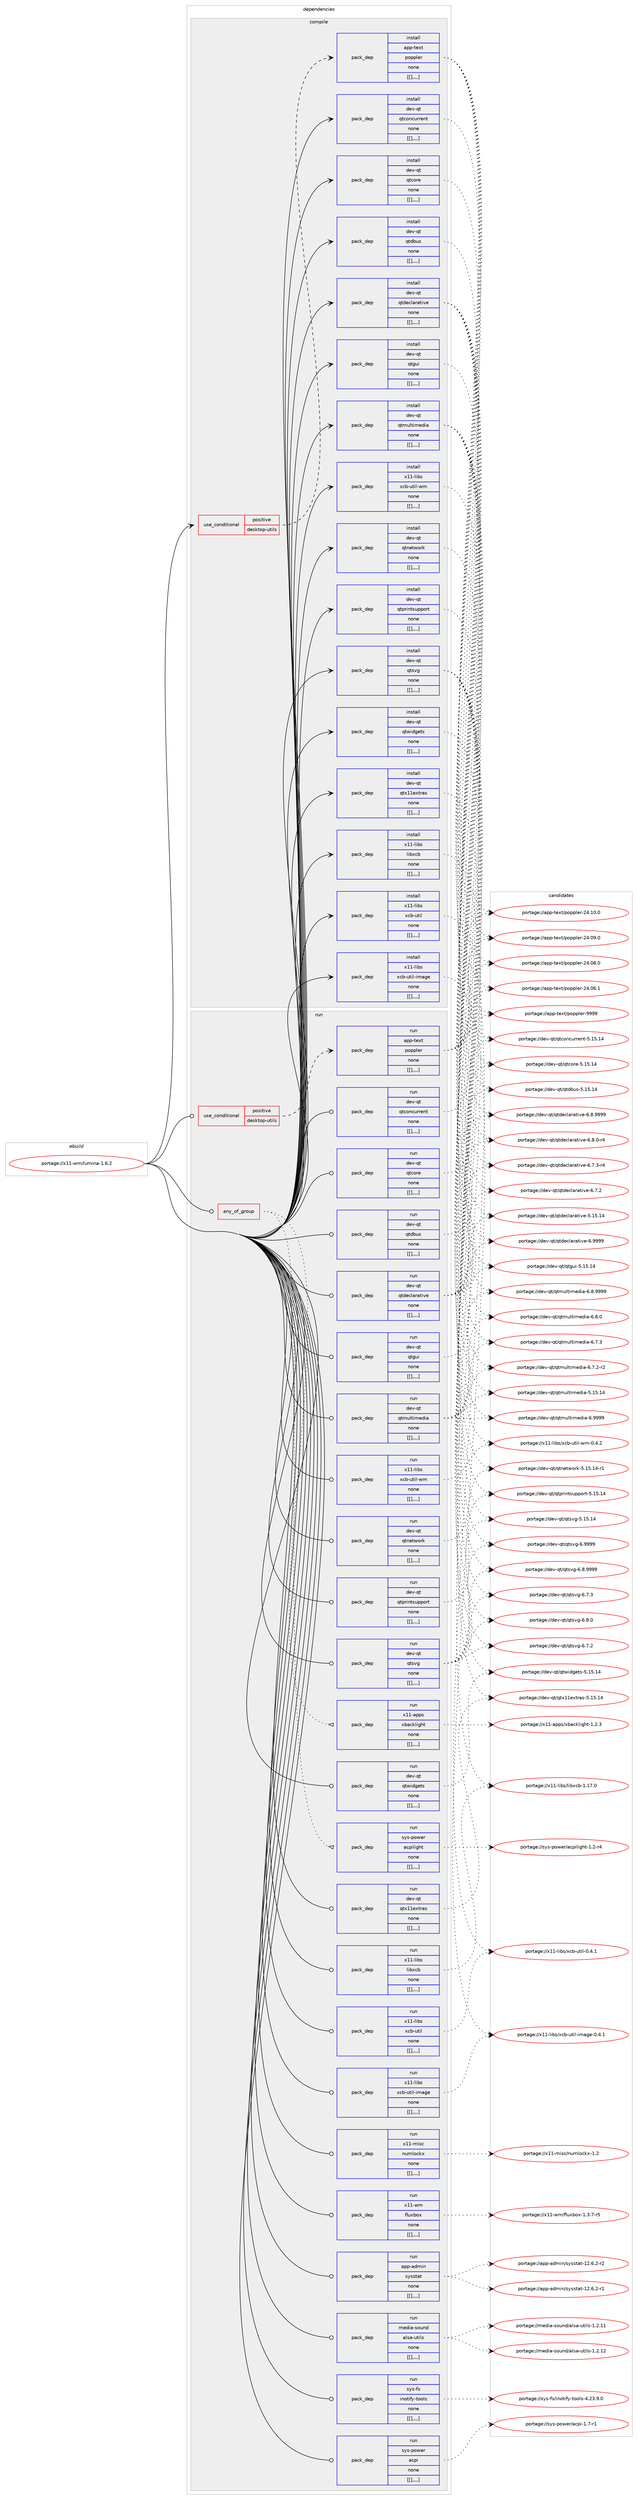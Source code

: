 digraph prolog {

# *************
# Graph options
# *************

newrank=true;
concentrate=true;
compound=true;
graph [rankdir=LR,fontname=Helvetica,fontsize=10,ranksep=1.5];#, ranksep=2.5, nodesep=0.2];
edge  [arrowhead=vee];
node  [fontname=Helvetica,fontsize=10];

# **********
# The ebuild
# **********

subgraph cluster_leftcol {
color=gray;
label=<<i>ebuild</i>>;
id [label="portage://x11-wm/lumina-1.6.2", color=red, width=4, href="../x11-wm/lumina-1.6.2.svg"];
}

# ****************
# The dependencies
# ****************

subgraph cluster_midcol {
color=gray;
label=<<i>dependencies</i>>;
subgraph cluster_compile {
fillcolor="#eeeeee";
style=filled;
label=<<i>compile</i>>;
subgraph cond130686 {
dependency493254 [label=<<TABLE BORDER="0" CELLBORDER="1" CELLSPACING="0" CELLPADDING="4"><TR><TD ROWSPAN="3" CELLPADDING="10">use_conditional</TD></TR><TR><TD>positive</TD></TR><TR><TD>desktop-utils</TD></TR></TABLE>>, shape=none, color=red];
subgraph pack358864 {
dependency493280 [label=<<TABLE BORDER="0" CELLBORDER="1" CELLSPACING="0" CELLPADDING="4" WIDTH="220"><TR><TD ROWSPAN="6" CELLPADDING="30">pack_dep</TD></TR><TR><TD WIDTH="110">install</TD></TR><TR><TD>app-text</TD></TR><TR><TD>poppler</TD></TR><TR><TD>none</TD></TR><TR><TD>[[],,,,]</TD></TR></TABLE>>, shape=none, color=blue];
}
dependency493254:e -> dependency493280:w [weight=20,style="dashed",arrowhead="vee"];
}
id:e -> dependency493254:w [weight=20,style="solid",arrowhead="vee"];
subgraph pack358875 {
dependency493311 [label=<<TABLE BORDER="0" CELLBORDER="1" CELLSPACING="0" CELLPADDING="4" WIDTH="220"><TR><TD ROWSPAN="6" CELLPADDING="30">pack_dep</TD></TR><TR><TD WIDTH="110">install</TD></TR><TR><TD>dev-qt</TD></TR><TR><TD>qtconcurrent</TD></TR><TR><TD>none</TD></TR><TR><TD>[[],,,,]</TD></TR></TABLE>>, shape=none, color=blue];
}
id:e -> dependency493311:w [weight=20,style="solid",arrowhead="vee"];
subgraph pack358890 {
dependency493316 [label=<<TABLE BORDER="0" CELLBORDER="1" CELLSPACING="0" CELLPADDING="4" WIDTH="220"><TR><TD ROWSPAN="6" CELLPADDING="30">pack_dep</TD></TR><TR><TD WIDTH="110">install</TD></TR><TR><TD>dev-qt</TD></TR><TR><TD>qtcore</TD></TR><TR><TD>none</TD></TR><TR><TD>[[],,,,]</TD></TR></TABLE>>, shape=none, color=blue];
}
id:e -> dependency493316:w [weight=20,style="solid",arrowhead="vee"];
subgraph pack358893 {
dependency493333 [label=<<TABLE BORDER="0" CELLBORDER="1" CELLSPACING="0" CELLPADDING="4" WIDTH="220"><TR><TD ROWSPAN="6" CELLPADDING="30">pack_dep</TD></TR><TR><TD WIDTH="110">install</TD></TR><TR><TD>dev-qt</TD></TR><TR><TD>qtdbus</TD></TR><TR><TD>none</TD></TR><TR><TD>[[],,,,]</TD></TR></TABLE>>, shape=none, color=blue];
}
id:e -> dependency493333:w [weight=20,style="solid",arrowhead="vee"];
subgraph pack358906 {
dependency493336 [label=<<TABLE BORDER="0" CELLBORDER="1" CELLSPACING="0" CELLPADDING="4" WIDTH="220"><TR><TD ROWSPAN="6" CELLPADDING="30">pack_dep</TD></TR><TR><TD WIDTH="110">install</TD></TR><TR><TD>dev-qt</TD></TR><TR><TD>qtdeclarative</TD></TR><TR><TD>none</TD></TR><TR><TD>[[],,,,]</TD></TR></TABLE>>, shape=none, color=blue];
}
id:e -> dependency493336:w [weight=20,style="solid",arrowhead="vee"];
subgraph pack358933 {
dependency493395 [label=<<TABLE BORDER="0" CELLBORDER="1" CELLSPACING="0" CELLPADDING="4" WIDTH="220"><TR><TD ROWSPAN="6" CELLPADDING="30">pack_dep</TD></TR><TR><TD WIDTH="110">install</TD></TR><TR><TD>dev-qt</TD></TR><TR><TD>qtgui</TD></TR><TR><TD>none</TD></TR><TR><TD>[[],,,,]</TD></TR></TABLE>>, shape=none, color=blue];
}
id:e -> dependency493395:w [weight=20,style="solid",arrowhead="vee"];
subgraph pack358949 {
dependency493399 [label=<<TABLE BORDER="0" CELLBORDER="1" CELLSPACING="0" CELLPADDING="4" WIDTH="220"><TR><TD ROWSPAN="6" CELLPADDING="30">pack_dep</TD></TR><TR><TD WIDTH="110">install</TD></TR><TR><TD>dev-qt</TD></TR><TR><TD>qtmultimedia</TD></TR><TR><TD>none</TD></TR><TR><TD>[[],,,,]</TD></TR></TABLE>>, shape=none, color=blue];
}
id:e -> dependency493399:w [weight=20,style="solid",arrowhead="vee"];
subgraph pack358986 {
dependency493491 [label=<<TABLE BORDER="0" CELLBORDER="1" CELLSPACING="0" CELLPADDING="4" WIDTH="220"><TR><TD ROWSPAN="6" CELLPADDING="30">pack_dep</TD></TR><TR><TD WIDTH="110">install</TD></TR><TR><TD>dev-qt</TD></TR><TR><TD>qtnetwork</TD></TR><TR><TD>none</TD></TR><TR><TD>[[],,,,]</TD></TR></TABLE>>, shape=none, color=blue];
}
id:e -> dependency493491:w [weight=20,style="solid",arrowhead="vee"];
subgraph pack359042 {
dependency493548 [label=<<TABLE BORDER="0" CELLBORDER="1" CELLSPACING="0" CELLPADDING="4" WIDTH="220"><TR><TD ROWSPAN="6" CELLPADDING="30">pack_dep</TD></TR><TR><TD WIDTH="110">install</TD></TR><TR><TD>dev-qt</TD></TR><TR><TD>qtprintsupport</TD></TR><TR><TD>none</TD></TR><TR><TD>[[],,,,]</TD></TR></TABLE>>, shape=none, color=blue];
}
id:e -> dependency493548:w [weight=20,style="solid",arrowhead="vee"];
subgraph pack359062 {
dependency493551 [label=<<TABLE BORDER="0" CELLBORDER="1" CELLSPACING="0" CELLPADDING="4" WIDTH="220"><TR><TD ROWSPAN="6" CELLPADDING="30">pack_dep</TD></TR><TR><TD WIDTH="110">install</TD></TR><TR><TD>dev-qt</TD></TR><TR><TD>qtsvg</TD></TR><TR><TD>none</TD></TR><TR><TD>[[],,,,]</TD></TR></TABLE>>, shape=none, color=blue];
}
id:e -> dependency493551:w [weight=20,style="solid",arrowhead="vee"];
subgraph pack359082 {
dependency493584 [label=<<TABLE BORDER="0" CELLBORDER="1" CELLSPACING="0" CELLPADDING="4" WIDTH="220"><TR><TD ROWSPAN="6" CELLPADDING="30">pack_dep</TD></TR><TR><TD WIDTH="110">install</TD></TR><TR><TD>dev-qt</TD></TR><TR><TD>qtwidgets</TD></TR><TR><TD>none</TD></TR><TR><TD>[[],,,,]</TD></TR></TABLE>>, shape=none, color=blue];
}
id:e -> dependency493584:w [weight=20,style="solid",arrowhead="vee"];
subgraph pack359104 {
dependency493635 [label=<<TABLE BORDER="0" CELLBORDER="1" CELLSPACING="0" CELLPADDING="4" WIDTH="220"><TR><TD ROWSPAN="6" CELLPADDING="30">pack_dep</TD></TR><TR><TD WIDTH="110">install</TD></TR><TR><TD>dev-qt</TD></TR><TR><TD>qtx11extras</TD></TR><TR><TD>none</TD></TR><TR><TD>[[],,,,]</TD></TR></TABLE>>, shape=none, color=blue];
}
id:e -> dependency493635:w [weight=20,style="solid",arrowhead="vee"];
subgraph pack359133 {
dependency493689 [label=<<TABLE BORDER="0" CELLBORDER="1" CELLSPACING="0" CELLPADDING="4" WIDTH="220"><TR><TD ROWSPAN="6" CELLPADDING="30">pack_dep</TD></TR><TR><TD WIDTH="110">install</TD></TR><TR><TD>x11-libs</TD></TR><TR><TD>libxcb</TD></TR><TR><TD>none</TD></TR><TR><TD>[[],,,,]</TD></TR></TABLE>>, shape=none, color=blue];
}
id:e -> dependency493689:w [weight=20,style="solid",arrowhead="vee"];
subgraph pack359171 {
dependency493711 [label=<<TABLE BORDER="0" CELLBORDER="1" CELLSPACING="0" CELLPADDING="4" WIDTH="220"><TR><TD ROWSPAN="6" CELLPADDING="30">pack_dep</TD></TR><TR><TD WIDTH="110">install</TD></TR><TR><TD>x11-libs</TD></TR><TR><TD>xcb-util</TD></TR><TR><TD>none</TD></TR><TR><TD>[[],,,,]</TD></TR></TABLE>>, shape=none, color=blue];
}
id:e -> dependency493711:w [weight=20,style="solid",arrowhead="vee"];
subgraph pack359173 {
dependency493715 [label=<<TABLE BORDER="0" CELLBORDER="1" CELLSPACING="0" CELLPADDING="4" WIDTH="220"><TR><TD ROWSPAN="6" CELLPADDING="30">pack_dep</TD></TR><TR><TD WIDTH="110">install</TD></TR><TR><TD>x11-libs</TD></TR><TR><TD>xcb-util-image</TD></TR><TR><TD>none</TD></TR><TR><TD>[[],,,,]</TD></TR></TABLE>>, shape=none, color=blue];
}
id:e -> dependency493715:w [weight=20,style="solid",arrowhead="vee"];
subgraph pack359196 {
dependency493766 [label=<<TABLE BORDER="0" CELLBORDER="1" CELLSPACING="0" CELLPADDING="4" WIDTH="220"><TR><TD ROWSPAN="6" CELLPADDING="30">pack_dep</TD></TR><TR><TD WIDTH="110">install</TD></TR><TR><TD>x11-libs</TD></TR><TR><TD>xcb-util-wm</TD></TR><TR><TD>none</TD></TR><TR><TD>[[],,,,]</TD></TR></TABLE>>, shape=none, color=blue];
}
id:e -> dependency493766:w [weight=20,style="solid",arrowhead="vee"];
}
subgraph cluster_compileandrun {
fillcolor="#eeeeee";
style=filled;
label=<<i>compile and run</i>>;
}
subgraph cluster_run {
fillcolor="#eeeeee";
style=filled;
label=<<i>run</i>>;
subgraph any3477 {
dependency493793 [label=<<TABLE BORDER="0" CELLBORDER="1" CELLSPACING="0" CELLPADDING="4"><TR><TD CELLPADDING="10">any_of_group</TD></TR></TABLE>>, shape=none, color=red];subgraph pack359232 {
dependency493798 [label=<<TABLE BORDER="0" CELLBORDER="1" CELLSPACING="0" CELLPADDING="4" WIDTH="220"><TR><TD ROWSPAN="6" CELLPADDING="30">pack_dep</TD></TR><TR><TD WIDTH="110">run</TD></TR><TR><TD>x11-apps</TD></TR><TR><TD>xbacklight</TD></TR><TR><TD>none</TD></TR><TR><TD>[[],,,,]</TD></TR></TABLE>>, shape=none, color=blue];
}
dependency493793:e -> dependency493798:w [weight=20,style="dotted",arrowhead="oinv"];
subgraph pack359254 {
dependency493841 [label=<<TABLE BORDER="0" CELLBORDER="1" CELLSPACING="0" CELLPADDING="4" WIDTH="220"><TR><TD ROWSPAN="6" CELLPADDING="30">pack_dep</TD></TR><TR><TD WIDTH="110">run</TD></TR><TR><TD>sys-power</TD></TR><TR><TD>acpilight</TD></TR><TR><TD>none</TD></TR><TR><TD>[[],,,,]</TD></TR></TABLE>>, shape=none, color=blue];
}
dependency493793:e -> dependency493841:w [weight=20,style="dotted",arrowhead="oinv"];
}
id:e -> dependency493793:w [weight=20,style="solid",arrowhead="odot"];
subgraph cond130885 {
dependency493929 [label=<<TABLE BORDER="0" CELLBORDER="1" CELLSPACING="0" CELLPADDING="4"><TR><TD ROWSPAN="3" CELLPADDING="10">use_conditional</TD></TR><TR><TD>positive</TD></TR><TR><TD>desktop-utils</TD></TR></TABLE>>, shape=none, color=red];
subgraph pack359358 {
dependency493997 [label=<<TABLE BORDER="0" CELLBORDER="1" CELLSPACING="0" CELLPADDING="4" WIDTH="220"><TR><TD ROWSPAN="6" CELLPADDING="30">pack_dep</TD></TR><TR><TD WIDTH="110">run</TD></TR><TR><TD>app-text</TD></TR><TR><TD>poppler</TD></TR><TR><TD>none</TD></TR><TR><TD>[[],,,,]</TD></TR></TABLE>>, shape=none, color=blue];
}
dependency493929:e -> dependency493997:w [weight=20,style="dashed",arrowhead="vee"];
}
id:e -> dependency493929:w [weight=20,style="solid",arrowhead="odot"];
subgraph pack359411 {
dependency494070 [label=<<TABLE BORDER="0" CELLBORDER="1" CELLSPACING="0" CELLPADDING="4" WIDTH="220"><TR><TD ROWSPAN="6" CELLPADDING="30">pack_dep</TD></TR><TR><TD WIDTH="110">run</TD></TR><TR><TD>app-admin</TD></TR><TR><TD>sysstat</TD></TR><TR><TD>none</TD></TR><TR><TD>[[],,,,]</TD></TR></TABLE>>, shape=none, color=blue];
}
id:e -> dependency494070:w [weight=20,style="solid",arrowhead="odot"];
subgraph pack359449 {
dependency494097 [label=<<TABLE BORDER="0" CELLBORDER="1" CELLSPACING="0" CELLPADDING="4" WIDTH="220"><TR><TD ROWSPAN="6" CELLPADDING="30">pack_dep</TD></TR><TR><TD WIDTH="110">run</TD></TR><TR><TD>dev-qt</TD></TR><TR><TD>qtconcurrent</TD></TR><TR><TD>none</TD></TR><TR><TD>[[],,,,]</TD></TR></TABLE>>, shape=none, color=blue];
}
id:e -> dependency494097:w [weight=20,style="solid",arrowhead="odot"];
subgraph pack359488 {
dependency494165 [label=<<TABLE BORDER="0" CELLBORDER="1" CELLSPACING="0" CELLPADDING="4" WIDTH="220"><TR><TD ROWSPAN="6" CELLPADDING="30">pack_dep</TD></TR><TR><TD WIDTH="110">run</TD></TR><TR><TD>dev-qt</TD></TR><TR><TD>qtcore</TD></TR><TR><TD>none</TD></TR><TR><TD>[[],,,,]</TD></TR></TABLE>>, shape=none, color=blue];
}
id:e -> dependency494165:w [weight=20,style="solid",arrowhead="odot"];
subgraph pack359565 {
dependency494268 [label=<<TABLE BORDER="0" CELLBORDER="1" CELLSPACING="0" CELLPADDING="4" WIDTH="220"><TR><TD ROWSPAN="6" CELLPADDING="30">pack_dep</TD></TR><TR><TD WIDTH="110">run</TD></TR><TR><TD>dev-qt</TD></TR><TR><TD>qtdbus</TD></TR><TR><TD>none</TD></TR><TR><TD>[[],,,,]</TD></TR></TABLE>>, shape=none, color=blue];
}
id:e -> dependency494268:w [weight=20,style="solid",arrowhead="odot"];
subgraph pack359604 {
dependency494334 [label=<<TABLE BORDER="0" CELLBORDER="1" CELLSPACING="0" CELLPADDING="4" WIDTH="220"><TR><TD ROWSPAN="6" CELLPADDING="30">pack_dep</TD></TR><TR><TD WIDTH="110">run</TD></TR><TR><TD>dev-qt</TD></TR><TR><TD>qtdeclarative</TD></TR><TR><TD>none</TD></TR><TR><TD>[[],,,,]</TD></TR></TABLE>>, shape=none, color=blue];
}
id:e -> dependency494334:w [weight=20,style="solid",arrowhead="odot"];
subgraph pack359676 {
dependency494446 [label=<<TABLE BORDER="0" CELLBORDER="1" CELLSPACING="0" CELLPADDING="4" WIDTH="220"><TR><TD ROWSPAN="6" CELLPADDING="30">pack_dep</TD></TR><TR><TD WIDTH="110">run</TD></TR><TR><TD>dev-qt</TD></TR><TR><TD>qtgui</TD></TR><TR><TD>none</TD></TR><TR><TD>[[],,,,]</TD></TR></TABLE>>, shape=none, color=blue];
}
id:e -> dependency494446:w [weight=20,style="solid",arrowhead="odot"];
subgraph pack359753 {
dependency494473 [label=<<TABLE BORDER="0" CELLBORDER="1" CELLSPACING="0" CELLPADDING="4" WIDTH="220"><TR><TD ROWSPAN="6" CELLPADDING="30">pack_dep</TD></TR><TR><TD WIDTH="110">run</TD></TR><TR><TD>dev-qt</TD></TR><TR><TD>qtmultimedia</TD></TR><TR><TD>none</TD></TR><TR><TD>[[],,,,]</TD></TR></TABLE>>, shape=none, color=blue];
}
id:e -> dependency494473:w [weight=20,style="solid",arrowhead="odot"];
subgraph pack359789 {
dependency494497 [label=<<TABLE BORDER="0" CELLBORDER="1" CELLSPACING="0" CELLPADDING="4" WIDTH="220"><TR><TD ROWSPAN="6" CELLPADDING="30">pack_dep</TD></TR><TR><TD WIDTH="110">run</TD></TR><TR><TD>dev-qt</TD></TR><TR><TD>qtnetwork</TD></TR><TR><TD>none</TD></TR><TR><TD>[[],,,,]</TD></TR></TABLE>>, shape=none, color=blue];
}
id:e -> dependency494497:w [weight=20,style="solid",arrowhead="odot"];
subgraph pack359825 {
dependency494593 [label=<<TABLE BORDER="0" CELLBORDER="1" CELLSPACING="0" CELLPADDING="4" WIDTH="220"><TR><TD ROWSPAN="6" CELLPADDING="30">pack_dep</TD></TR><TR><TD WIDTH="110">run</TD></TR><TR><TD>dev-qt</TD></TR><TR><TD>qtprintsupport</TD></TR><TR><TD>none</TD></TR><TR><TD>[[],,,,]</TD></TR></TABLE>>, shape=none, color=blue];
}
id:e -> dependency494593:w [weight=20,style="solid",arrowhead="odot"];
subgraph pack359884 {
dependency494693 [label=<<TABLE BORDER="0" CELLBORDER="1" CELLSPACING="0" CELLPADDING="4" WIDTH="220"><TR><TD ROWSPAN="6" CELLPADDING="30">pack_dep</TD></TR><TR><TD WIDTH="110">run</TD></TR><TR><TD>dev-qt</TD></TR><TR><TD>qtsvg</TD></TR><TR><TD>none</TD></TR><TR><TD>[[],,,,]</TD></TR></TABLE>>, shape=none, color=blue];
}
id:e -> dependency494693:w [weight=20,style="solid",arrowhead="odot"];
subgraph pack359963 {
dependency494734 [label=<<TABLE BORDER="0" CELLBORDER="1" CELLSPACING="0" CELLPADDING="4" WIDTH="220"><TR><TD ROWSPAN="6" CELLPADDING="30">pack_dep</TD></TR><TR><TD WIDTH="110">run</TD></TR><TR><TD>dev-qt</TD></TR><TR><TD>qtwidgets</TD></TR><TR><TD>none</TD></TR><TR><TD>[[],,,,]</TD></TR></TABLE>>, shape=none, color=blue];
}
id:e -> dependency494734:w [weight=20,style="solid",arrowhead="odot"];
subgraph pack359994 {
dependency494772 [label=<<TABLE BORDER="0" CELLBORDER="1" CELLSPACING="0" CELLPADDING="4" WIDTH="220"><TR><TD ROWSPAN="6" CELLPADDING="30">pack_dep</TD></TR><TR><TD WIDTH="110">run</TD></TR><TR><TD>dev-qt</TD></TR><TR><TD>qtx11extras</TD></TR><TR><TD>none</TD></TR><TR><TD>[[],,,,]</TD></TR></TABLE>>, shape=none, color=blue];
}
id:e -> dependency494772:w [weight=20,style="solid",arrowhead="odot"];
subgraph pack360050 {
dependency494832 [label=<<TABLE BORDER="0" CELLBORDER="1" CELLSPACING="0" CELLPADDING="4" WIDTH="220"><TR><TD ROWSPAN="6" CELLPADDING="30">pack_dep</TD></TR><TR><TD WIDTH="110">run</TD></TR><TR><TD>media-sound</TD></TR><TR><TD>alsa-utils</TD></TR><TR><TD>none</TD></TR><TR><TD>[[],,,,]</TD></TR></TABLE>>, shape=none, color=blue];
}
id:e -> dependency494832:w [weight=20,style="solid",arrowhead="odot"];
subgraph pack360055 {
dependency494888 [label=<<TABLE BORDER="0" CELLBORDER="1" CELLSPACING="0" CELLPADDING="4" WIDTH="220"><TR><TD ROWSPAN="6" CELLPADDING="30">pack_dep</TD></TR><TR><TD WIDTH="110">run</TD></TR><TR><TD>sys-fs</TD></TR><TR><TD>inotify-tools</TD></TR><TR><TD>none</TD></TR><TR><TD>[[],,,,]</TD></TR></TABLE>>, shape=none, color=blue];
}
id:e -> dependency494888:w [weight=20,style="solid",arrowhead="odot"];
subgraph pack360130 {
dependency494925 [label=<<TABLE BORDER="0" CELLBORDER="1" CELLSPACING="0" CELLPADDING="4" WIDTH="220"><TR><TD ROWSPAN="6" CELLPADDING="30">pack_dep</TD></TR><TR><TD WIDTH="110">run</TD></TR><TR><TD>sys-power</TD></TR><TR><TD>acpi</TD></TR><TR><TD>none</TD></TR><TR><TD>[[],,,,]</TD></TR></TABLE>>, shape=none, color=blue];
}
id:e -> dependency494925:w [weight=20,style="solid",arrowhead="odot"];
subgraph pack360134 {
dependency494930 [label=<<TABLE BORDER="0" CELLBORDER="1" CELLSPACING="0" CELLPADDING="4" WIDTH="220"><TR><TD ROWSPAN="6" CELLPADDING="30">pack_dep</TD></TR><TR><TD WIDTH="110">run</TD></TR><TR><TD>x11-libs</TD></TR><TR><TD>libxcb</TD></TR><TR><TD>none</TD></TR><TR><TD>[[],,,,]</TD></TR></TABLE>>, shape=none, color=blue];
}
id:e -> dependency494930:w [weight=20,style="solid",arrowhead="odot"];
subgraph pack360153 {
dependency494975 [label=<<TABLE BORDER="0" CELLBORDER="1" CELLSPACING="0" CELLPADDING="4" WIDTH="220"><TR><TD ROWSPAN="6" CELLPADDING="30">pack_dep</TD></TR><TR><TD WIDTH="110">run</TD></TR><TR><TD>x11-libs</TD></TR><TR><TD>xcb-util</TD></TR><TR><TD>none</TD></TR><TR><TD>[[],,,,]</TD></TR></TABLE>>, shape=none, color=blue];
}
id:e -> dependency494975:w [weight=20,style="solid",arrowhead="odot"];
subgraph pack360214 {
dependency495052 [label=<<TABLE BORDER="0" CELLBORDER="1" CELLSPACING="0" CELLPADDING="4" WIDTH="220"><TR><TD ROWSPAN="6" CELLPADDING="30">pack_dep</TD></TR><TR><TD WIDTH="110">run</TD></TR><TR><TD>x11-libs</TD></TR><TR><TD>xcb-util-image</TD></TR><TR><TD>none</TD></TR><TR><TD>[[],,,,]</TD></TR></TABLE>>, shape=none, color=blue];
}
id:e -> dependency495052:w [weight=20,style="solid",arrowhead="odot"];
subgraph pack360230 {
dependency495108 [label=<<TABLE BORDER="0" CELLBORDER="1" CELLSPACING="0" CELLPADDING="4" WIDTH="220"><TR><TD ROWSPAN="6" CELLPADDING="30">pack_dep</TD></TR><TR><TD WIDTH="110">run</TD></TR><TR><TD>x11-libs</TD></TR><TR><TD>xcb-util-wm</TD></TR><TR><TD>none</TD></TR><TR><TD>[[],,,,]</TD></TR></TABLE>>, shape=none, color=blue];
}
id:e -> dependency495108:w [weight=20,style="solid",arrowhead="odot"];
subgraph pack360270 {
dependency495113 [label=<<TABLE BORDER="0" CELLBORDER="1" CELLSPACING="0" CELLPADDING="4" WIDTH="220"><TR><TD ROWSPAN="6" CELLPADDING="30">pack_dep</TD></TR><TR><TD WIDTH="110">run</TD></TR><TR><TD>x11-misc</TD></TR><TR><TD>numlockx</TD></TR><TR><TD>none</TD></TR><TR><TD>[[],,,,]</TD></TR></TABLE>>, shape=none, color=blue];
}
id:e -> dependency495113:w [weight=20,style="solid",arrowhead="odot"];
subgraph pack360287 {
dependency495168 [label=<<TABLE BORDER="0" CELLBORDER="1" CELLSPACING="0" CELLPADDING="4" WIDTH="220"><TR><TD ROWSPAN="6" CELLPADDING="30">pack_dep</TD></TR><TR><TD WIDTH="110">run</TD></TR><TR><TD>x11-wm</TD></TR><TR><TD>fluxbox</TD></TR><TR><TD>none</TD></TR><TR><TD>[[],,,,]</TD></TR></TABLE>>, shape=none, color=blue];
}
id:e -> dependency495168:w [weight=20,style="solid",arrowhead="odot"];
}
}

# **************
# The candidates
# **************

subgraph cluster_choices {
rank=same;
color=gray;
label=<<i>candidates</i>>;

subgraph choice359310 {
color=black;
nodesep=1;
choice9711211245116101120116471121111121121081011144557575757 [label="portage://app-text/poppler-9999", color=red, width=4,href="../app-text/poppler-9999.svg"];
choice9711211245116101120116471121111121121081011144550524649484648 [label="portage://app-text/poppler-24.10.0", color=red, width=4,href="../app-text/poppler-24.10.0.svg"];
choice9711211245116101120116471121111121121081011144550524648574648 [label="portage://app-text/poppler-24.09.0", color=red, width=4,href="../app-text/poppler-24.09.0.svg"];
choice9711211245116101120116471121111121121081011144550524648564648 [label="portage://app-text/poppler-24.08.0", color=red, width=4,href="../app-text/poppler-24.08.0.svg"];
choice9711211245116101120116471121111121121081011144550524648544649 [label="portage://app-text/poppler-24.06.1", color=red, width=4,href="../app-text/poppler-24.06.1.svg"];
dependency493280:e -> choice9711211245116101120116471121111121121081011144557575757:w [style=dotted,weight="100"];
dependency493280:e -> choice9711211245116101120116471121111121121081011144550524649484648:w [style=dotted,weight="100"];
dependency493280:e -> choice9711211245116101120116471121111121121081011144550524648574648:w [style=dotted,weight="100"];
dependency493280:e -> choice9711211245116101120116471121111121121081011144550524648564648:w [style=dotted,weight="100"];
dependency493280:e -> choice9711211245116101120116471121111121121081011144550524648544649:w [style=dotted,weight="100"];
}
subgraph choice359330 {
color=black;
nodesep=1;
choice100101118451131164711311699111110991171141141011101164553464953464952 [label="portage://dev-qt/qtconcurrent-5.15.14", color=red, width=4,href="../dev-qt/qtconcurrent-5.15.14.svg"];
dependency493311:e -> choice100101118451131164711311699111110991171141141011101164553464953464952:w [style=dotted,weight="100"];
}
subgraph choice359340 {
color=black;
nodesep=1;
choice1001011184511311647113116991111141014553464953464952 [label="portage://dev-qt/qtcore-5.15.14", color=red, width=4,href="../dev-qt/qtcore-5.15.14.svg"];
dependency493316:e -> choice1001011184511311647113116991111141014553464953464952:w [style=dotted,weight="100"];
}
subgraph choice359344 {
color=black;
nodesep=1;
choice1001011184511311647113116100981171154553464953464952 [label="portage://dev-qt/qtdbus-5.15.14", color=red, width=4,href="../dev-qt/qtdbus-5.15.14.svg"];
dependency493333:e -> choice1001011184511311647113116100981171154553464953464952:w [style=dotted,weight="100"];
}
subgraph choice359369 {
color=black;
nodesep=1;
choice100101118451131164711311610010199108971149711610511810145544657575757 [label="portage://dev-qt/qtdeclarative-6.9999", color=red, width=4,href="../dev-qt/qtdeclarative-6.9999.svg"];
choice1001011184511311647113116100101991089711497116105118101455446564657575757 [label="portage://dev-qt/qtdeclarative-6.8.9999", color=red, width=4,href="../dev-qt/qtdeclarative-6.8.9999.svg"];
choice10010111845113116471131161001019910897114971161051181014554465646484511452 [label="portage://dev-qt/qtdeclarative-6.8.0-r4", color=red, width=4,href="../dev-qt/qtdeclarative-6.8.0-r4.svg"];
choice10010111845113116471131161001019910897114971161051181014554465546514511452 [label="portage://dev-qt/qtdeclarative-6.7.3-r4", color=red, width=4,href="../dev-qt/qtdeclarative-6.7.3-r4.svg"];
choice1001011184511311647113116100101991089711497116105118101455446554650 [label="portage://dev-qt/qtdeclarative-6.7.2", color=red, width=4,href="../dev-qt/qtdeclarative-6.7.2.svg"];
choice10010111845113116471131161001019910897114971161051181014553464953464952 [label="portage://dev-qt/qtdeclarative-5.15.14", color=red, width=4,href="../dev-qt/qtdeclarative-5.15.14.svg"];
dependency493336:e -> choice100101118451131164711311610010199108971149711610511810145544657575757:w [style=dotted,weight="100"];
dependency493336:e -> choice1001011184511311647113116100101991089711497116105118101455446564657575757:w [style=dotted,weight="100"];
dependency493336:e -> choice10010111845113116471131161001019910897114971161051181014554465646484511452:w [style=dotted,weight="100"];
dependency493336:e -> choice10010111845113116471131161001019910897114971161051181014554465546514511452:w [style=dotted,weight="100"];
dependency493336:e -> choice1001011184511311647113116100101991089711497116105118101455446554650:w [style=dotted,weight="100"];
dependency493336:e -> choice10010111845113116471131161001019910897114971161051181014553464953464952:w [style=dotted,weight="100"];
}
subgraph choice359373 {
color=black;
nodesep=1;
choice10010111845113116471131161031171054553464953464952 [label="portage://dev-qt/qtgui-5.15.14", color=red, width=4,href="../dev-qt/qtgui-5.15.14.svg"];
dependency493395:e -> choice10010111845113116471131161031171054553464953464952:w [style=dotted,weight="100"];
}
subgraph choice359374 {
color=black;
nodesep=1;
choice10010111845113116471131161091171081161051091011001059745544657575757 [label="portage://dev-qt/qtmultimedia-6.9999", color=red, width=4,href="../dev-qt/qtmultimedia-6.9999.svg"];
choice100101118451131164711311610911710811610510910110010597455446564657575757 [label="portage://dev-qt/qtmultimedia-6.8.9999", color=red, width=4,href="../dev-qt/qtmultimedia-6.8.9999.svg"];
choice100101118451131164711311610911710811610510910110010597455446564648 [label="portage://dev-qt/qtmultimedia-6.8.0", color=red, width=4,href="../dev-qt/qtmultimedia-6.8.0.svg"];
choice100101118451131164711311610911710811610510910110010597455446554651 [label="portage://dev-qt/qtmultimedia-6.7.3", color=red, width=4,href="../dev-qt/qtmultimedia-6.7.3.svg"];
choice1001011184511311647113116109117108116105109101100105974554465546504511450 [label="portage://dev-qt/qtmultimedia-6.7.2-r2", color=red, width=4,href="../dev-qt/qtmultimedia-6.7.2-r2.svg"];
choice1001011184511311647113116109117108116105109101100105974553464953464952 [label="portage://dev-qt/qtmultimedia-5.15.14", color=red, width=4,href="../dev-qt/qtmultimedia-5.15.14.svg"];
dependency493399:e -> choice10010111845113116471131161091171081161051091011001059745544657575757:w [style=dotted,weight="100"];
dependency493399:e -> choice100101118451131164711311610911710811610510910110010597455446564657575757:w [style=dotted,weight="100"];
dependency493399:e -> choice100101118451131164711311610911710811610510910110010597455446564648:w [style=dotted,weight="100"];
dependency493399:e -> choice100101118451131164711311610911710811610510910110010597455446554651:w [style=dotted,weight="100"];
dependency493399:e -> choice1001011184511311647113116109117108116105109101100105974554465546504511450:w [style=dotted,weight="100"];
dependency493399:e -> choice1001011184511311647113116109117108116105109101100105974553464953464952:w [style=dotted,weight="100"];
}
subgraph choice359387 {
color=black;
nodesep=1;
choice100101118451131164711311611010111611911111410745534649534649524511449 [label="portage://dev-qt/qtnetwork-5.15.14-r1", color=red, width=4,href="../dev-qt/qtnetwork-5.15.14-r1.svg"];
dependency493491:e -> choice100101118451131164711311611010111611911111410745534649534649524511449:w [style=dotted,weight="100"];
}
subgraph choice359405 {
color=black;
nodesep=1;
choice10010111845113116471131161121141051101161151171121121111141164553464953464952 [label="portage://dev-qt/qtprintsupport-5.15.14", color=red, width=4,href="../dev-qt/qtprintsupport-5.15.14.svg"];
dependency493548:e -> choice10010111845113116471131161121141051101161151171121121111141164553464953464952:w [style=dotted,weight="100"];
}
subgraph choice359407 {
color=black;
nodesep=1;
choice100101118451131164711311611511810345544657575757 [label="portage://dev-qt/qtsvg-6.9999", color=red, width=4,href="../dev-qt/qtsvg-6.9999.svg"];
choice1001011184511311647113116115118103455446564657575757 [label="portage://dev-qt/qtsvg-6.8.9999", color=red, width=4,href="../dev-qt/qtsvg-6.8.9999.svg"];
choice1001011184511311647113116115118103455446564648 [label="portage://dev-qt/qtsvg-6.8.0", color=red, width=4,href="../dev-qt/qtsvg-6.8.0.svg"];
choice1001011184511311647113116115118103455446554651 [label="portage://dev-qt/qtsvg-6.7.3", color=red, width=4,href="../dev-qt/qtsvg-6.7.3.svg"];
choice1001011184511311647113116115118103455446554650 [label="portage://dev-qt/qtsvg-6.7.2", color=red, width=4,href="../dev-qt/qtsvg-6.7.2.svg"];
choice10010111845113116471131161151181034553464953464952 [label="portage://dev-qt/qtsvg-5.15.14", color=red, width=4,href="../dev-qt/qtsvg-5.15.14.svg"];
dependency493551:e -> choice100101118451131164711311611511810345544657575757:w [style=dotted,weight="100"];
dependency493551:e -> choice1001011184511311647113116115118103455446564657575757:w [style=dotted,weight="100"];
dependency493551:e -> choice1001011184511311647113116115118103455446564648:w [style=dotted,weight="100"];
dependency493551:e -> choice1001011184511311647113116115118103455446554651:w [style=dotted,weight="100"];
dependency493551:e -> choice1001011184511311647113116115118103455446554650:w [style=dotted,weight="100"];
dependency493551:e -> choice10010111845113116471131161151181034553464953464952:w [style=dotted,weight="100"];
}
subgraph choice359419 {
color=black;
nodesep=1;
choice10010111845113116471131161191051001031011161154553464953464952 [label="portage://dev-qt/qtwidgets-5.15.14", color=red, width=4,href="../dev-qt/qtwidgets-5.15.14.svg"];
dependency493584:e -> choice10010111845113116471131161191051001031011161154553464953464952:w [style=dotted,weight="100"];
}
subgraph choice359447 {
color=black;
nodesep=1;
choice10010111845113116471131161204949101120116114971154553464953464952 [label="portage://dev-qt/qtx11extras-5.15.14", color=red, width=4,href="../dev-qt/qtx11extras-5.15.14.svg"];
dependency493635:e -> choice10010111845113116471131161204949101120116114971154553464953464952:w [style=dotted,weight="100"];
}
subgraph choice359450 {
color=black;
nodesep=1;
choice120494945108105981154710810598120999845494649554648 [label="portage://x11-libs/libxcb-1.17.0", color=red, width=4,href="../x11-libs/libxcb-1.17.0.svg"];
dependency493689:e -> choice120494945108105981154710810598120999845494649554648:w [style=dotted,weight="100"];
}
subgraph choice359472 {
color=black;
nodesep=1;
choice1204949451081059811547120999845117116105108454846524649 [label="portage://x11-libs/xcb-util-0.4.1", color=red, width=4,href="../x11-libs/xcb-util-0.4.1.svg"];
dependency493711:e -> choice1204949451081059811547120999845117116105108454846524649:w [style=dotted,weight="100"];
}
subgraph choice359483 {
color=black;
nodesep=1;
choice12049494510810598115471209998451171161051084510510997103101454846524649 [label="portage://x11-libs/xcb-util-image-0.4.1", color=red, width=4,href="../x11-libs/xcb-util-image-0.4.1.svg"];
dependency493715:e -> choice12049494510810598115471209998451171161051084510510997103101454846524649:w [style=dotted,weight="100"];
}
subgraph choice359491 {
color=black;
nodesep=1;
choice120494945108105981154712099984511711610510845119109454846524650 [label="portage://x11-libs/xcb-util-wm-0.4.2", color=red, width=4,href="../x11-libs/xcb-util-wm-0.4.2.svg"];
dependency493766:e -> choice120494945108105981154712099984511711610510845119109454846524650:w [style=dotted,weight="100"];
}
subgraph choice359501 {
color=black;
nodesep=1;
choice1204949459711211211547120989799107108105103104116454946504651 [label="portage://x11-apps/xbacklight-1.2.3", color=red, width=4,href="../x11-apps/xbacklight-1.2.3.svg"];
dependency493798:e -> choice1204949459711211211547120989799107108105103104116454946504651:w [style=dotted,weight="100"];
}
subgraph choice359508 {
color=black;
nodesep=1;
choice11512111545112111119101114479799112105108105103104116454946504511452 [label="portage://sys-power/acpilight-1.2-r4", color=red, width=4,href="../sys-power/acpilight-1.2-r4.svg"];
dependency493841:e -> choice11512111545112111119101114479799112105108105103104116454946504511452:w [style=dotted,weight="100"];
}
subgraph choice359511 {
color=black;
nodesep=1;
choice9711211245116101120116471121111121121081011144557575757 [label="portage://app-text/poppler-9999", color=red, width=4,href="../app-text/poppler-9999.svg"];
choice9711211245116101120116471121111121121081011144550524649484648 [label="portage://app-text/poppler-24.10.0", color=red, width=4,href="../app-text/poppler-24.10.0.svg"];
choice9711211245116101120116471121111121121081011144550524648574648 [label="portage://app-text/poppler-24.09.0", color=red, width=4,href="../app-text/poppler-24.09.0.svg"];
choice9711211245116101120116471121111121121081011144550524648564648 [label="portage://app-text/poppler-24.08.0", color=red, width=4,href="../app-text/poppler-24.08.0.svg"];
choice9711211245116101120116471121111121121081011144550524648544649 [label="portage://app-text/poppler-24.06.1", color=red, width=4,href="../app-text/poppler-24.06.1.svg"];
dependency493997:e -> choice9711211245116101120116471121111121121081011144557575757:w [style=dotted,weight="100"];
dependency493997:e -> choice9711211245116101120116471121111121121081011144550524649484648:w [style=dotted,weight="100"];
dependency493997:e -> choice9711211245116101120116471121111121121081011144550524648574648:w [style=dotted,weight="100"];
dependency493997:e -> choice9711211245116101120116471121111121121081011144550524648564648:w [style=dotted,weight="100"];
dependency493997:e -> choice9711211245116101120116471121111121121081011144550524648544649:w [style=dotted,weight="100"];
}
subgraph choice359526 {
color=black;
nodesep=1;
choice9711211245971001091051104711512111511511697116454950465446504511450 [label="portage://app-admin/sysstat-12.6.2-r2", color=red, width=4,href="../app-admin/sysstat-12.6.2-r2.svg"];
choice9711211245971001091051104711512111511511697116454950465446504511449 [label="portage://app-admin/sysstat-12.6.2-r1", color=red, width=4,href="../app-admin/sysstat-12.6.2-r1.svg"];
dependency494070:e -> choice9711211245971001091051104711512111511511697116454950465446504511450:w [style=dotted,weight="100"];
dependency494070:e -> choice9711211245971001091051104711512111511511697116454950465446504511449:w [style=dotted,weight="100"];
}
subgraph choice359544 {
color=black;
nodesep=1;
choice100101118451131164711311699111110991171141141011101164553464953464952 [label="portage://dev-qt/qtconcurrent-5.15.14", color=red, width=4,href="../dev-qt/qtconcurrent-5.15.14.svg"];
dependency494097:e -> choice100101118451131164711311699111110991171141141011101164553464953464952:w [style=dotted,weight="100"];
}
subgraph choice359563 {
color=black;
nodesep=1;
choice1001011184511311647113116991111141014553464953464952 [label="portage://dev-qt/qtcore-5.15.14", color=red, width=4,href="../dev-qt/qtcore-5.15.14.svg"];
dependency494165:e -> choice1001011184511311647113116991111141014553464953464952:w [style=dotted,weight="100"];
}
subgraph choice359593 {
color=black;
nodesep=1;
choice1001011184511311647113116100981171154553464953464952 [label="portage://dev-qt/qtdbus-5.15.14", color=red, width=4,href="../dev-qt/qtdbus-5.15.14.svg"];
dependency494268:e -> choice1001011184511311647113116100981171154553464953464952:w [style=dotted,weight="100"];
}
subgraph choice359607 {
color=black;
nodesep=1;
choice100101118451131164711311610010199108971149711610511810145544657575757 [label="portage://dev-qt/qtdeclarative-6.9999", color=red, width=4,href="../dev-qt/qtdeclarative-6.9999.svg"];
choice1001011184511311647113116100101991089711497116105118101455446564657575757 [label="portage://dev-qt/qtdeclarative-6.8.9999", color=red, width=4,href="../dev-qt/qtdeclarative-6.8.9999.svg"];
choice10010111845113116471131161001019910897114971161051181014554465646484511452 [label="portage://dev-qt/qtdeclarative-6.8.0-r4", color=red, width=4,href="../dev-qt/qtdeclarative-6.8.0-r4.svg"];
choice10010111845113116471131161001019910897114971161051181014554465546514511452 [label="portage://dev-qt/qtdeclarative-6.7.3-r4", color=red, width=4,href="../dev-qt/qtdeclarative-6.7.3-r4.svg"];
choice1001011184511311647113116100101991089711497116105118101455446554650 [label="portage://dev-qt/qtdeclarative-6.7.2", color=red, width=4,href="../dev-qt/qtdeclarative-6.7.2.svg"];
choice10010111845113116471131161001019910897114971161051181014553464953464952 [label="portage://dev-qt/qtdeclarative-5.15.14", color=red, width=4,href="../dev-qt/qtdeclarative-5.15.14.svg"];
dependency494334:e -> choice100101118451131164711311610010199108971149711610511810145544657575757:w [style=dotted,weight="100"];
dependency494334:e -> choice1001011184511311647113116100101991089711497116105118101455446564657575757:w [style=dotted,weight="100"];
dependency494334:e -> choice10010111845113116471131161001019910897114971161051181014554465646484511452:w [style=dotted,weight="100"];
dependency494334:e -> choice10010111845113116471131161001019910897114971161051181014554465546514511452:w [style=dotted,weight="100"];
dependency494334:e -> choice1001011184511311647113116100101991089711497116105118101455446554650:w [style=dotted,weight="100"];
dependency494334:e -> choice10010111845113116471131161001019910897114971161051181014553464953464952:w [style=dotted,weight="100"];
}
subgraph choice359649 {
color=black;
nodesep=1;
choice10010111845113116471131161031171054553464953464952 [label="portage://dev-qt/qtgui-5.15.14", color=red, width=4,href="../dev-qt/qtgui-5.15.14.svg"];
dependency494446:e -> choice10010111845113116471131161031171054553464953464952:w [style=dotted,weight="100"];
}
subgraph choice359651 {
color=black;
nodesep=1;
choice10010111845113116471131161091171081161051091011001059745544657575757 [label="portage://dev-qt/qtmultimedia-6.9999", color=red, width=4,href="../dev-qt/qtmultimedia-6.9999.svg"];
choice100101118451131164711311610911710811610510910110010597455446564657575757 [label="portage://dev-qt/qtmultimedia-6.8.9999", color=red, width=4,href="../dev-qt/qtmultimedia-6.8.9999.svg"];
choice100101118451131164711311610911710811610510910110010597455446564648 [label="portage://dev-qt/qtmultimedia-6.8.0", color=red, width=4,href="../dev-qt/qtmultimedia-6.8.0.svg"];
choice100101118451131164711311610911710811610510910110010597455446554651 [label="portage://dev-qt/qtmultimedia-6.7.3", color=red, width=4,href="../dev-qt/qtmultimedia-6.7.3.svg"];
choice1001011184511311647113116109117108116105109101100105974554465546504511450 [label="portage://dev-qt/qtmultimedia-6.7.2-r2", color=red, width=4,href="../dev-qt/qtmultimedia-6.7.2-r2.svg"];
choice1001011184511311647113116109117108116105109101100105974553464953464952 [label="portage://dev-qt/qtmultimedia-5.15.14", color=red, width=4,href="../dev-qt/qtmultimedia-5.15.14.svg"];
dependency494473:e -> choice10010111845113116471131161091171081161051091011001059745544657575757:w [style=dotted,weight="100"];
dependency494473:e -> choice100101118451131164711311610911710811610510910110010597455446564657575757:w [style=dotted,weight="100"];
dependency494473:e -> choice100101118451131164711311610911710811610510910110010597455446564648:w [style=dotted,weight="100"];
dependency494473:e -> choice100101118451131164711311610911710811610510910110010597455446554651:w [style=dotted,weight="100"];
dependency494473:e -> choice1001011184511311647113116109117108116105109101100105974554465546504511450:w [style=dotted,weight="100"];
dependency494473:e -> choice1001011184511311647113116109117108116105109101100105974553464953464952:w [style=dotted,weight="100"];
}
subgraph choice359659 {
color=black;
nodesep=1;
choice100101118451131164711311611010111611911111410745534649534649524511449 [label="portage://dev-qt/qtnetwork-5.15.14-r1", color=red, width=4,href="../dev-qt/qtnetwork-5.15.14-r1.svg"];
dependency494497:e -> choice100101118451131164711311611010111611911111410745534649534649524511449:w [style=dotted,weight="100"];
}
subgraph choice359697 {
color=black;
nodesep=1;
choice10010111845113116471131161121141051101161151171121121111141164553464953464952 [label="portage://dev-qt/qtprintsupport-5.15.14", color=red, width=4,href="../dev-qt/qtprintsupport-5.15.14.svg"];
dependency494593:e -> choice10010111845113116471131161121141051101161151171121121111141164553464953464952:w [style=dotted,weight="100"];
}
subgraph choice359714 {
color=black;
nodesep=1;
choice100101118451131164711311611511810345544657575757 [label="portage://dev-qt/qtsvg-6.9999", color=red, width=4,href="../dev-qt/qtsvg-6.9999.svg"];
choice1001011184511311647113116115118103455446564657575757 [label="portage://dev-qt/qtsvg-6.8.9999", color=red, width=4,href="../dev-qt/qtsvg-6.8.9999.svg"];
choice1001011184511311647113116115118103455446564648 [label="portage://dev-qt/qtsvg-6.8.0", color=red, width=4,href="../dev-qt/qtsvg-6.8.0.svg"];
choice1001011184511311647113116115118103455446554651 [label="portage://dev-qt/qtsvg-6.7.3", color=red, width=4,href="../dev-qt/qtsvg-6.7.3.svg"];
choice1001011184511311647113116115118103455446554650 [label="portage://dev-qt/qtsvg-6.7.2", color=red, width=4,href="../dev-qt/qtsvg-6.7.2.svg"];
choice10010111845113116471131161151181034553464953464952 [label="portage://dev-qt/qtsvg-5.15.14", color=red, width=4,href="../dev-qt/qtsvg-5.15.14.svg"];
dependency494693:e -> choice100101118451131164711311611511810345544657575757:w [style=dotted,weight="100"];
dependency494693:e -> choice1001011184511311647113116115118103455446564657575757:w [style=dotted,weight="100"];
dependency494693:e -> choice1001011184511311647113116115118103455446564648:w [style=dotted,weight="100"];
dependency494693:e -> choice1001011184511311647113116115118103455446554651:w [style=dotted,weight="100"];
dependency494693:e -> choice1001011184511311647113116115118103455446554650:w [style=dotted,weight="100"];
dependency494693:e -> choice10010111845113116471131161151181034553464953464952:w [style=dotted,weight="100"];
}
subgraph choice359721 {
color=black;
nodesep=1;
choice10010111845113116471131161191051001031011161154553464953464952 [label="portage://dev-qt/qtwidgets-5.15.14", color=red, width=4,href="../dev-qt/qtwidgets-5.15.14.svg"];
dependency494734:e -> choice10010111845113116471131161191051001031011161154553464953464952:w [style=dotted,weight="100"];
}
subgraph choice359722 {
color=black;
nodesep=1;
choice10010111845113116471131161204949101120116114971154553464953464952 [label="portage://dev-qt/qtx11extras-5.15.14", color=red, width=4,href="../dev-qt/qtx11extras-5.15.14.svg"];
dependency494772:e -> choice10010111845113116471131161204949101120116114971154553464953464952:w [style=dotted,weight="100"];
}
subgraph choice359726 {
color=black;
nodesep=1;
choice10910110010597451151111171101004797108115974511711610510811545494650464950 [label="portage://media-sound/alsa-utils-1.2.12", color=red, width=4,href="../media-sound/alsa-utils-1.2.12.svg"];
choice10910110010597451151111171101004797108115974511711610510811545494650464949 [label="portage://media-sound/alsa-utils-1.2.11", color=red, width=4,href="../media-sound/alsa-utils-1.2.11.svg"];
dependency494832:e -> choice10910110010597451151111171101004797108115974511711610510811545494650464950:w [style=dotted,weight="100"];
dependency494832:e -> choice10910110010597451151111171101004797108115974511711610510811545494650464949:w [style=dotted,weight="100"];
}
subgraph choice359744 {
color=black;
nodesep=1;
choice115121115451021154710511011111610510212145116111111108115455246505146574648 [label="portage://sys-fs/inotify-tools-4.23.9.0", color=red, width=4,href="../sys-fs/inotify-tools-4.23.9.0.svg"];
dependency494888:e -> choice115121115451021154710511011111610510212145116111111108115455246505146574648:w [style=dotted,weight="100"];
}
subgraph choice359747 {
color=black;
nodesep=1;
choice11512111545112111119101114479799112105454946554511449 [label="portage://sys-power/acpi-1.7-r1", color=red, width=4,href="../sys-power/acpi-1.7-r1.svg"];
dependency494925:e -> choice11512111545112111119101114479799112105454946554511449:w [style=dotted,weight="100"];
}
subgraph choice359770 {
color=black;
nodesep=1;
choice120494945108105981154710810598120999845494649554648 [label="portage://x11-libs/libxcb-1.17.0", color=red, width=4,href="../x11-libs/libxcb-1.17.0.svg"];
dependency494930:e -> choice120494945108105981154710810598120999845494649554648:w [style=dotted,weight="100"];
}
subgraph choice359809 {
color=black;
nodesep=1;
choice1204949451081059811547120999845117116105108454846524649 [label="portage://x11-libs/xcb-util-0.4.1", color=red, width=4,href="../x11-libs/xcb-util-0.4.1.svg"];
dependency494975:e -> choice1204949451081059811547120999845117116105108454846524649:w [style=dotted,weight="100"];
}
subgraph choice359812 {
color=black;
nodesep=1;
choice12049494510810598115471209998451171161051084510510997103101454846524649 [label="portage://x11-libs/xcb-util-image-0.4.1", color=red, width=4,href="../x11-libs/xcb-util-image-0.4.1.svg"];
dependency495052:e -> choice12049494510810598115471209998451171161051084510510997103101454846524649:w [style=dotted,weight="100"];
}
subgraph choice359815 {
color=black;
nodesep=1;
choice120494945108105981154712099984511711610510845119109454846524650 [label="portage://x11-libs/xcb-util-wm-0.4.2", color=red, width=4,href="../x11-libs/xcb-util-wm-0.4.2.svg"];
dependency495108:e -> choice120494945108105981154712099984511711610510845119109454846524650:w [style=dotted,weight="100"];
}
subgraph choice359831 {
color=black;
nodesep=1;
choice12049494510910511599471101171091081119910712045494650 [label="portage://x11-misc/numlockx-1.2", color=red, width=4,href="../x11-misc/numlockx-1.2.svg"];
dependency495113:e -> choice12049494510910511599471101171091081119910712045494650:w [style=dotted,weight="100"];
}
subgraph choice359852 {
color=black;
nodesep=1;
choice12049494511910947102108117120981111204549465146554511453 [label="portage://x11-wm/fluxbox-1.3.7-r5", color=red, width=4,href="../x11-wm/fluxbox-1.3.7-r5.svg"];
dependency495168:e -> choice12049494511910947102108117120981111204549465146554511453:w [style=dotted,weight="100"];
}
}

}
